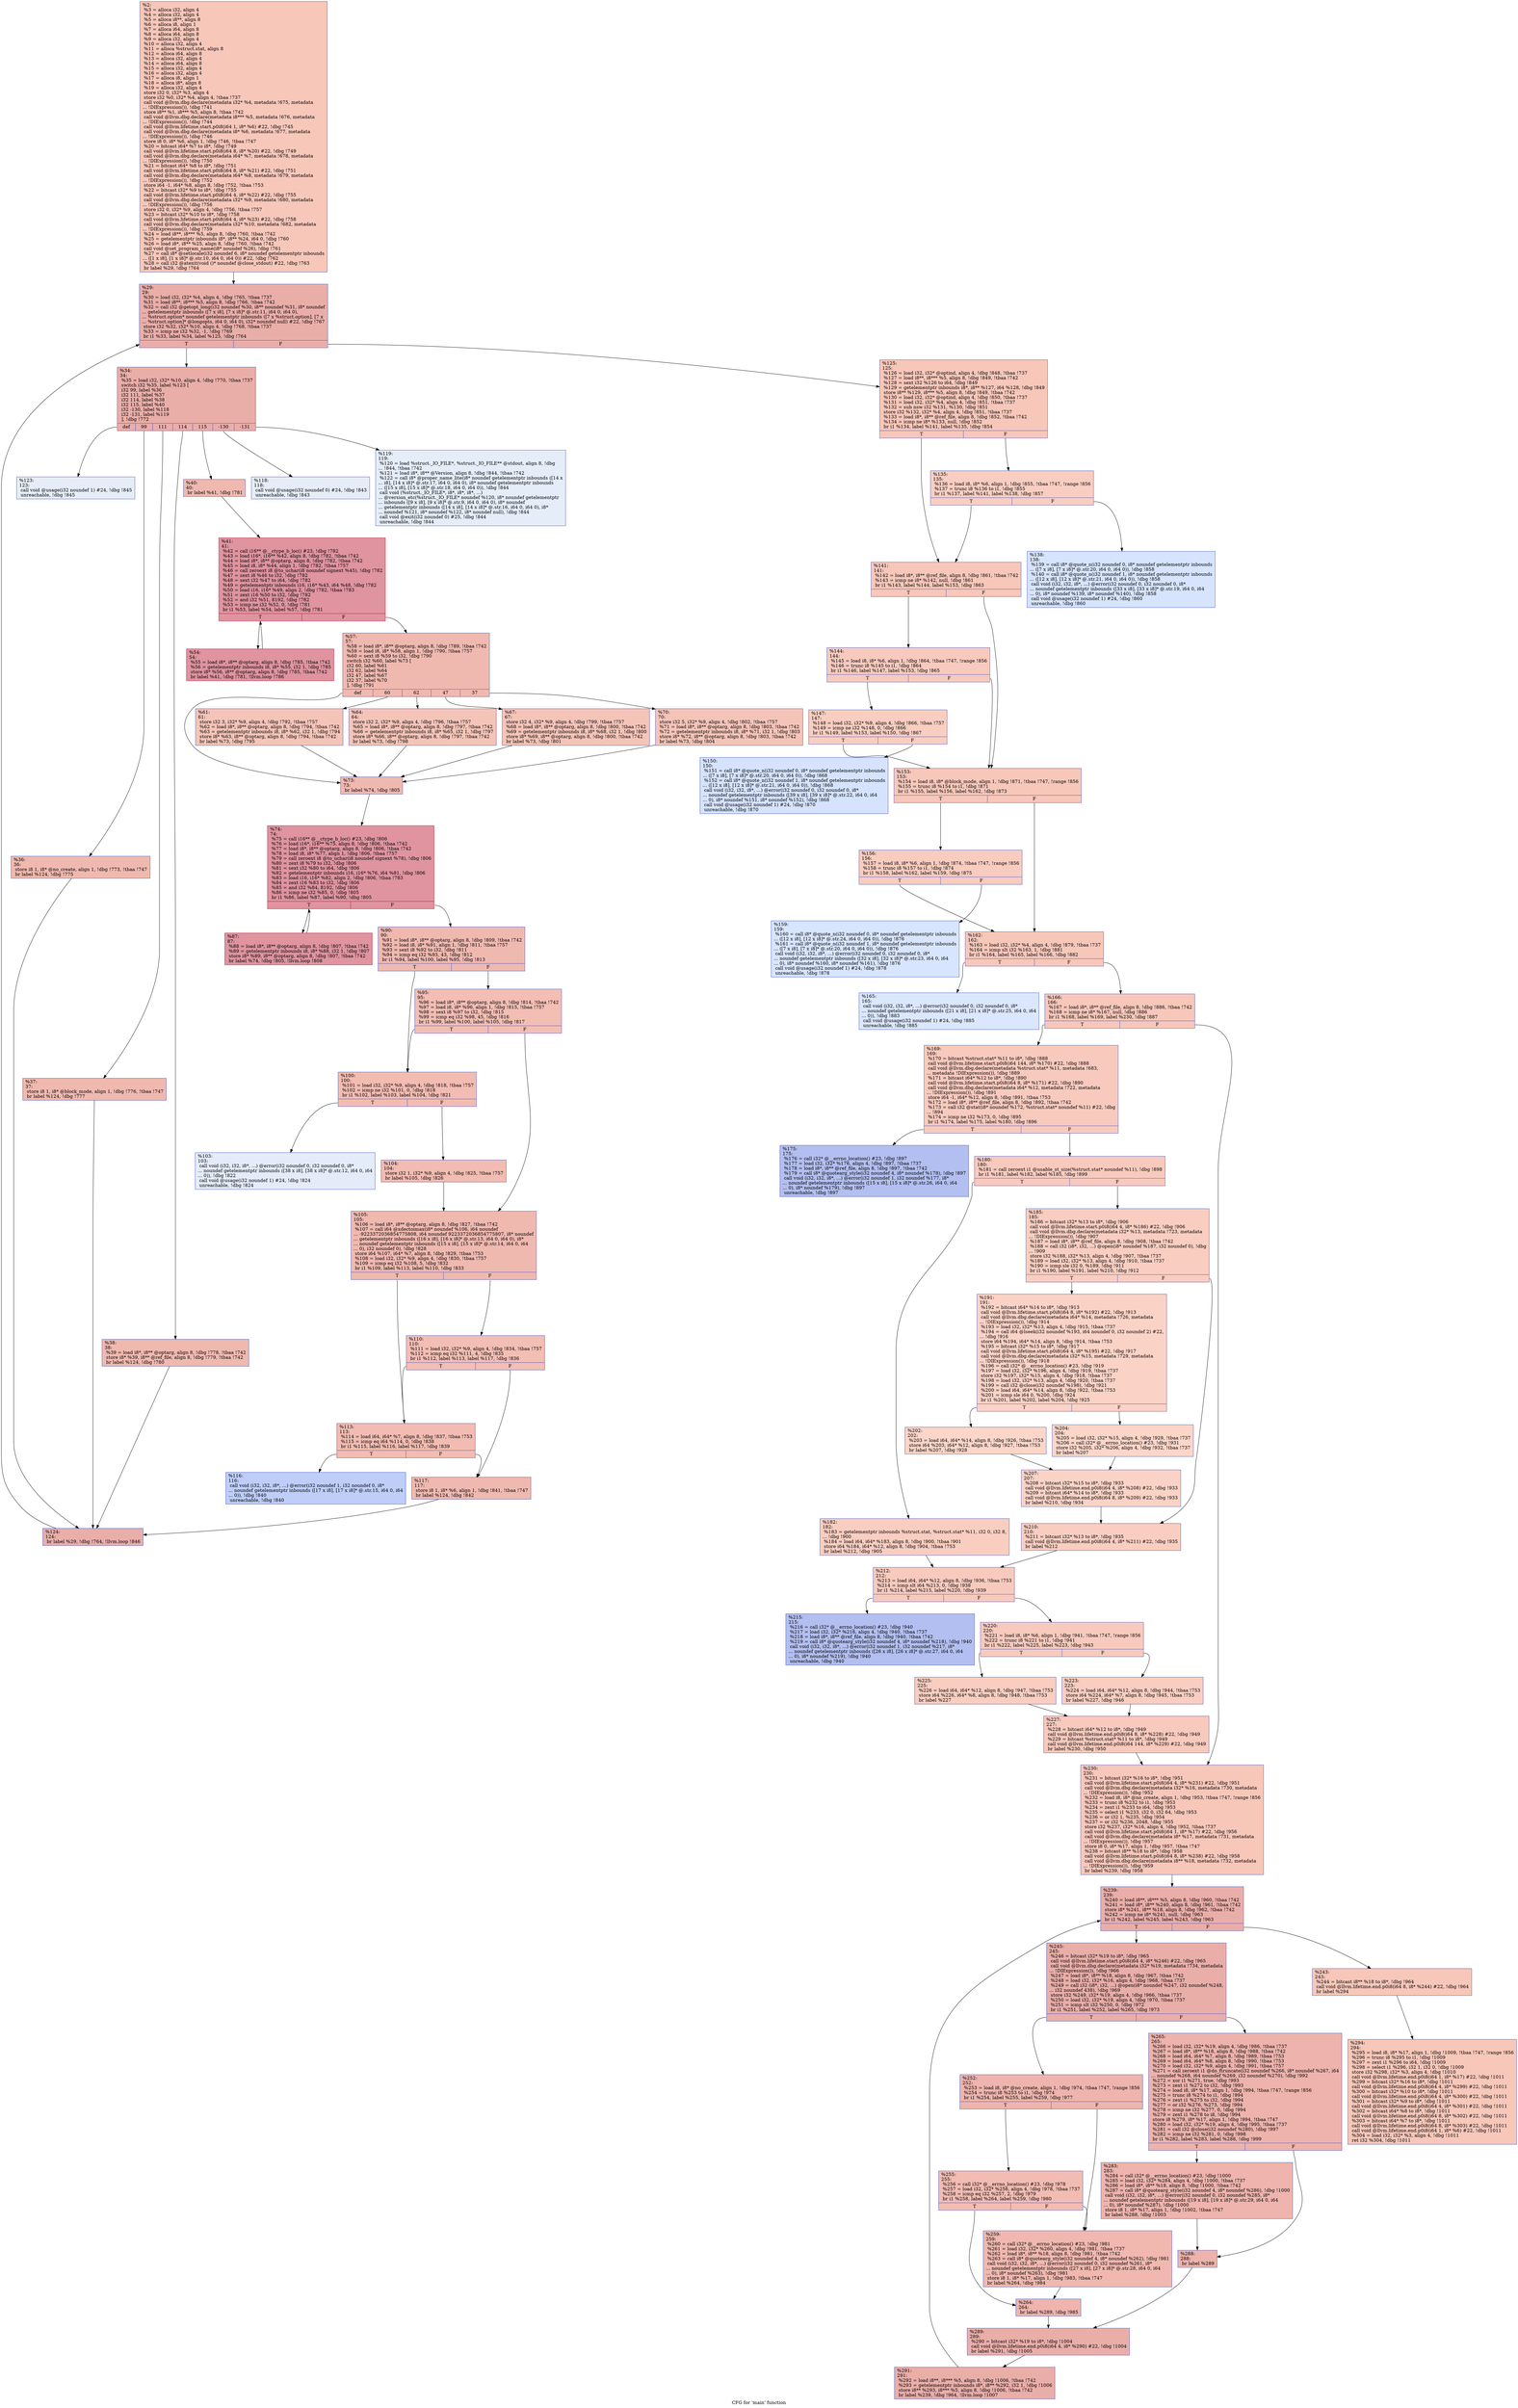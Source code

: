 digraph "CFG for 'main' function" {
	label="CFG for 'main' function";

	Node0xd1e790 [shape=record,color="#3d50c3ff", style=filled, fillcolor="#ec7f6370",label="{%2:\l  %3 = alloca i32, align 4\l  %4 = alloca i32, align 4\l  %5 = alloca i8**, align 8\l  %6 = alloca i8, align 1\l  %7 = alloca i64, align 8\l  %8 = alloca i64, align 8\l  %9 = alloca i32, align 4\l  %10 = alloca i32, align 4\l  %11 = alloca %struct.stat, align 8\l  %12 = alloca i64, align 8\l  %13 = alloca i32, align 4\l  %14 = alloca i64, align 8\l  %15 = alloca i32, align 4\l  %16 = alloca i32, align 4\l  %17 = alloca i8, align 1\l  %18 = alloca i8*, align 8\l  %19 = alloca i32, align 4\l  store i32 0, i32* %3, align 4\l  store i32 %0, i32* %4, align 4, !tbaa !737\l  call void @llvm.dbg.declare(metadata i32* %4, metadata !675, metadata\l... !DIExpression()), !dbg !741\l  store i8** %1, i8*** %5, align 8, !tbaa !742\l  call void @llvm.dbg.declare(metadata i8*** %5, metadata !676, metadata\l... !DIExpression()), !dbg !744\l  call void @llvm.lifetime.start.p0i8(i64 1, i8* %6) #22, !dbg !745\l  call void @llvm.dbg.declare(metadata i8* %6, metadata !677, metadata\l... !DIExpression()), !dbg !746\l  store i8 0, i8* %6, align 1, !dbg !746, !tbaa !747\l  %20 = bitcast i64* %7 to i8*, !dbg !749\l  call void @llvm.lifetime.start.p0i8(i64 8, i8* %20) #22, !dbg !749\l  call void @llvm.dbg.declare(metadata i64* %7, metadata !678, metadata\l... !DIExpression()), !dbg !750\l  %21 = bitcast i64* %8 to i8*, !dbg !751\l  call void @llvm.lifetime.start.p0i8(i64 8, i8* %21) #22, !dbg !751\l  call void @llvm.dbg.declare(metadata i64* %8, metadata !679, metadata\l... !DIExpression()), !dbg !752\l  store i64 -1, i64* %8, align 8, !dbg !752, !tbaa !753\l  %22 = bitcast i32* %9 to i8*, !dbg !755\l  call void @llvm.lifetime.start.p0i8(i64 4, i8* %22) #22, !dbg !755\l  call void @llvm.dbg.declare(metadata i32* %9, metadata !680, metadata\l... !DIExpression()), !dbg !756\l  store i32 0, i32* %9, align 4, !dbg !756, !tbaa !757\l  %23 = bitcast i32* %10 to i8*, !dbg !758\l  call void @llvm.lifetime.start.p0i8(i64 4, i8* %23) #22, !dbg !758\l  call void @llvm.dbg.declare(metadata i32* %10, metadata !682, metadata\l... !DIExpression()), !dbg !759\l  %24 = load i8**, i8*** %5, align 8, !dbg !760, !tbaa !742\l  %25 = getelementptr inbounds i8*, i8** %24, i64 0, !dbg !760\l  %26 = load i8*, i8** %25, align 8, !dbg !760, !tbaa !742\l  call void @set_program_name(i8* noundef %26), !dbg !761\l  %27 = call i8* @setlocale(i32 noundef 6, i8* noundef getelementptr inbounds\l... ([1 x i8], [1 x i8]* @.str.10, i64 0, i64 0)) #22, !dbg !762\l  %28 = call i32 @atexit(void ()* noundef @close_stdout) #22, !dbg !763\l  br label %29, !dbg !764\l}"];
	Node0xd1e790 -> Node0xd1ea40;
	Node0xd1ea40 [shape=record,color="#3d50c3ff", style=filled, fillcolor="#d0473d70",label="{%29:\l29:                                               \l  %30 = load i32, i32* %4, align 4, !dbg !765, !tbaa !737\l  %31 = load i8**, i8*** %5, align 8, !dbg !766, !tbaa !742\l  %32 = call i32 @getopt_long(i32 noundef %30, i8** noundef %31, i8* noundef\l... getelementptr inbounds ([7 x i8], [7 x i8]* @.str.11, i64 0, i64 0),\l... %struct.option* noundef getelementptr inbounds ([7 x %struct.option], [7 x\l... %struct.option]* @longopts, i64 0, i64 0), i32* noundef null) #22, !dbg !767\l  store i32 %32, i32* %10, align 4, !dbg !768, !tbaa !737\l  %33 = icmp ne i32 %32, -1, !dbg !769\l  br i1 %33, label %34, label %125, !dbg !764\l|{<s0>T|<s1>F}}"];
	Node0xd1ea40:s0 -> Node0xd1ea90;
	Node0xd1ea40:s1 -> Node0xd1f3a0;
	Node0xd1ea90 [shape=record,color="#3d50c3ff", style=filled, fillcolor="#d0473d70",label="{%34:\l34:                                               \l  %35 = load i32, i32* %10, align 4, !dbg !770, !tbaa !737\l  switch i32 %35, label %123 [\l    i32 99, label %36\l    i32 111, label %37\l    i32 114, label %38\l    i32 115, label %40\l    i32 -130, label %118\l    i32 -131, label %119\l  ], !dbg !772\l|{<s0>def|<s1>99|<s2>111|<s3>114|<s4>115|<s5>-130|<s6>-131}}"];
	Node0xd1ea90:s0 -> Node0xd1f300;
	Node0xd1ea90:s1 -> Node0xd1eae0;
	Node0xd1ea90:s2 -> Node0xd1eb30;
	Node0xd1ea90:s3 -> Node0xd1eb80;
	Node0xd1ea90:s4 -> Node0xd1ebd0;
	Node0xd1ea90:s5 -> Node0xd1f260;
	Node0xd1ea90:s6 -> Node0xd1f2b0;
	Node0xd1eae0 [shape=record,color="#3d50c3ff", style=filled, fillcolor="#de614d70",label="{%36:\l36:                                               \l  store i8 1, i8* @no_create, align 1, !dbg !773, !tbaa !747\l  br label %124, !dbg !775\l}"];
	Node0xd1eae0 -> Node0xd1f350;
	Node0xd1eb30 [shape=record,color="#3d50c3ff", style=filled, fillcolor="#de614d70",label="{%37:\l37:                                               \l  store i8 1, i8* @block_mode, align 1, !dbg !776, !tbaa !747\l  br label %124, !dbg !777\l}"];
	Node0xd1eb30 -> Node0xd1f350;
	Node0xd1eb80 [shape=record,color="#3d50c3ff", style=filled, fillcolor="#de614d70",label="{%38:\l38:                                               \l  %39 = load i8*, i8** @optarg, align 8, !dbg !778, !tbaa !742\l  store i8* %39, i8** @ref_file, align 8, !dbg !779, !tbaa !742\l  br label %124, !dbg !780\l}"];
	Node0xd1eb80 -> Node0xd1f350;
	Node0xd1ebd0 [shape=record,color="#3d50c3ff", style=filled, fillcolor="#de614d70",label="{%40:\l40:                                               \l  br label %41, !dbg !781\l}"];
	Node0xd1ebd0 -> Node0xd1ec20;
	Node0xd1ec20 [shape=record,color="#b70d28ff", style=filled, fillcolor="#b70d2870",label="{%41:\l41:                                               \l  %42 = call i16** @__ctype_b_loc() #23, !dbg !782\l  %43 = load i16*, i16** %42, align 8, !dbg !782, !tbaa !742\l  %44 = load i8*, i8** @optarg, align 8, !dbg !782, !tbaa !742\l  %45 = load i8, i8* %44, align 1, !dbg !782, !tbaa !757\l  %46 = call zeroext i8 @to_uchar(i8 noundef signext %45), !dbg !782\l  %47 = zext i8 %46 to i32, !dbg !782\l  %48 = sext i32 %47 to i64, !dbg !782\l  %49 = getelementptr inbounds i16, i16* %43, i64 %48, !dbg !782\l  %50 = load i16, i16* %49, align 2, !dbg !782, !tbaa !783\l  %51 = zext i16 %50 to i32, !dbg !782\l  %52 = and i32 %51, 8192, !dbg !782\l  %53 = icmp ne i32 %52, 0, !dbg !781\l  br i1 %53, label %54, label %57, !dbg !781\l|{<s0>T|<s1>F}}"];
	Node0xd1ec20:s0 -> Node0xd1ec70;
	Node0xd1ec20:s1 -> Node0xd1ecc0;
	Node0xd1ec70 [shape=record,color="#b70d28ff", style=filled, fillcolor="#b70d2870",label="{%54:\l54:                                               \l  %55 = load i8*, i8** @optarg, align 8, !dbg !785, !tbaa !742\l  %56 = getelementptr inbounds i8, i8* %55, i32 1, !dbg !785\l  store i8* %56, i8** @optarg, align 8, !dbg !785, !tbaa !742\l  br label %41, !dbg !781, !llvm.loop !786\l}"];
	Node0xd1ec70 -> Node0xd1ec20;
	Node0xd1ecc0 [shape=record,color="#3d50c3ff", style=filled, fillcolor="#de614d70",label="{%57:\l57:                                               \l  %58 = load i8*, i8** @optarg, align 8, !dbg !789, !tbaa !742\l  %59 = load i8, i8* %58, align 1, !dbg !790, !tbaa !757\l  %60 = sext i8 %59 to i32, !dbg !790\l  switch i32 %60, label %73 [\l    i32 60, label %61\l    i32 62, label %64\l    i32 47, label %67\l    i32 37, label %70\l  ], !dbg !791\l|{<s0>def|<s1>60|<s2>62|<s3>47|<s4>37}}"];
	Node0xd1ecc0:s0 -> Node0xd1ee50;
	Node0xd1ecc0:s1 -> Node0xd1ed10;
	Node0xd1ecc0:s2 -> Node0xd1ed60;
	Node0xd1ecc0:s3 -> Node0xd1edb0;
	Node0xd1ecc0:s4 -> Node0xd1ee00;
	Node0xd1ed10 [shape=record,color="#3d50c3ff", style=filled, fillcolor="#e97a5f70",label="{%61:\l61:                                               \l  store i32 3, i32* %9, align 4, !dbg !792, !tbaa !757\l  %62 = load i8*, i8** @optarg, align 8, !dbg !794, !tbaa !742\l  %63 = getelementptr inbounds i8, i8* %62, i32 1, !dbg !794\l  store i8* %63, i8** @optarg, align 8, !dbg !794, !tbaa !742\l  br label %73, !dbg !795\l}"];
	Node0xd1ed10 -> Node0xd1ee50;
	Node0xd1ed60 [shape=record,color="#3d50c3ff", style=filled, fillcolor="#e97a5f70",label="{%64:\l64:                                               \l  store i32 2, i32* %9, align 4, !dbg !796, !tbaa !757\l  %65 = load i8*, i8** @optarg, align 8, !dbg !797, !tbaa !742\l  %66 = getelementptr inbounds i8, i8* %65, i32 1, !dbg !797\l  store i8* %66, i8** @optarg, align 8, !dbg !797, !tbaa !742\l  br label %73, !dbg !798\l}"];
	Node0xd1ed60 -> Node0xd1ee50;
	Node0xd1edb0 [shape=record,color="#3d50c3ff", style=filled, fillcolor="#e97a5f70",label="{%67:\l67:                                               \l  store i32 4, i32* %9, align 4, !dbg !799, !tbaa !757\l  %68 = load i8*, i8** @optarg, align 8, !dbg !800, !tbaa !742\l  %69 = getelementptr inbounds i8, i8* %68, i32 1, !dbg !800\l  store i8* %69, i8** @optarg, align 8, !dbg !800, !tbaa !742\l  br label %73, !dbg !801\l}"];
	Node0xd1edb0 -> Node0xd1ee50;
	Node0xd1ee00 [shape=record,color="#3d50c3ff", style=filled, fillcolor="#e97a5f70",label="{%70:\l70:                                               \l  store i32 5, i32* %9, align 4, !dbg !802, !tbaa !757\l  %71 = load i8*, i8** @optarg, align 8, !dbg !803, !tbaa !742\l  %72 = getelementptr inbounds i8, i8* %71, i32 1, !dbg !803\l  store i8* %72, i8** @optarg, align 8, !dbg !803, !tbaa !742\l  br label %73, !dbg !804\l}"];
	Node0xd1ee00 -> Node0xd1ee50;
	Node0xd1ee50 [shape=record,color="#3d50c3ff", style=filled, fillcolor="#de614d70",label="{%73:\l73:                                               \l  br label %74, !dbg !805\l}"];
	Node0xd1ee50 -> Node0xd1eea0;
	Node0xd1eea0 [shape=record,color="#b70d28ff", style=filled, fillcolor="#b70d2870",label="{%74:\l74:                                               \l  %75 = call i16** @__ctype_b_loc() #23, !dbg !806\l  %76 = load i16*, i16** %75, align 8, !dbg !806, !tbaa !742\l  %77 = load i8*, i8** @optarg, align 8, !dbg !806, !tbaa !742\l  %78 = load i8, i8* %77, align 1, !dbg !806, !tbaa !757\l  %79 = call zeroext i8 @to_uchar(i8 noundef signext %78), !dbg !806\l  %80 = zext i8 %79 to i32, !dbg !806\l  %81 = sext i32 %80 to i64, !dbg !806\l  %82 = getelementptr inbounds i16, i16* %76, i64 %81, !dbg !806\l  %83 = load i16, i16* %82, align 2, !dbg !806, !tbaa !783\l  %84 = zext i16 %83 to i32, !dbg !806\l  %85 = and i32 %84, 8192, !dbg !806\l  %86 = icmp ne i32 %85, 0, !dbg !805\l  br i1 %86, label %87, label %90, !dbg !805\l|{<s0>T|<s1>F}}"];
	Node0xd1eea0:s0 -> Node0xd1eef0;
	Node0xd1eea0:s1 -> Node0xd1ef40;
	Node0xd1eef0 [shape=record,color="#b70d28ff", style=filled, fillcolor="#b70d2870",label="{%87:\l87:                                               \l  %88 = load i8*, i8** @optarg, align 8, !dbg !807, !tbaa !742\l  %89 = getelementptr inbounds i8, i8* %88, i32 1, !dbg !807\l  store i8* %89, i8** @optarg, align 8, !dbg !807, !tbaa !742\l  br label %74, !dbg !805, !llvm.loop !808\l}"];
	Node0xd1eef0 -> Node0xd1eea0;
	Node0xd1ef40 [shape=record,color="#3d50c3ff", style=filled, fillcolor="#de614d70",label="{%90:\l90:                                               \l  %91 = load i8*, i8** @optarg, align 8, !dbg !809, !tbaa !742\l  %92 = load i8, i8* %91, align 1, !dbg !811, !tbaa !757\l  %93 = sext i8 %92 to i32, !dbg !811\l  %94 = icmp eq i32 %93, 43, !dbg !812\l  br i1 %94, label %100, label %95, !dbg !813\l|{<s0>T|<s1>F}}"];
	Node0xd1ef40:s0 -> Node0xd1efe0;
	Node0xd1ef40:s1 -> Node0xd1ef90;
	Node0xd1ef90 [shape=record,color="#3d50c3ff", style=filled, fillcolor="#e36c5570",label="{%95:\l95:                                               \l  %96 = load i8*, i8** @optarg, align 8, !dbg !814, !tbaa !742\l  %97 = load i8, i8* %96, align 1, !dbg !815, !tbaa !757\l  %98 = sext i8 %97 to i32, !dbg !815\l  %99 = icmp eq i32 %98, 45, !dbg !816\l  br i1 %99, label %100, label %105, !dbg !817\l|{<s0>T|<s1>F}}"];
	Node0xd1ef90:s0 -> Node0xd1efe0;
	Node0xd1ef90:s1 -> Node0xd1f0d0;
	Node0xd1efe0 [shape=record,color="#3d50c3ff", style=filled, fillcolor="#e1675170",label="{%100:\l100:                                              \l  %101 = load i32, i32* %9, align 4, !dbg !818, !tbaa !757\l  %102 = icmp ne i32 %101, 0, !dbg !818\l  br i1 %102, label %103, label %104, !dbg !821\l|{<s0>T|<s1>F}}"];
	Node0xd1efe0:s0 -> Node0xd1f030;
	Node0xd1efe0:s1 -> Node0xd1f080;
	Node0xd1f030 [shape=record,color="#3d50c3ff", style=filled, fillcolor="#c1d4f470",label="{%103:\l103:                                              \l  call void (i32, i32, i8*, ...) @error(i32 noundef 0, i32 noundef 0, i8*\l... noundef getelementptr inbounds ([38 x i8], [38 x i8]* @.str.12, i64 0, i64\l... 0)), !dbg !822\l  call void @usage(i32 noundef 1) #24, !dbg !824\l  unreachable, !dbg !824\l}"];
	Node0xd1f080 [shape=record,color="#3d50c3ff", style=filled, fillcolor="#e1675170",label="{%104:\l104:                                              \l  store i32 1, i32* %9, align 4, !dbg !825, !tbaa !757\l  br label %105, !dbg !826\l}"];
	Node0xd1f080 -> Node0xd1f0d0;
	Node0xd1f0d0 [shape=record,color="#3d50c3ff", style=filled, fillcolor="#de614d70",label="{%105:\l105:                                              \l  %106 = load i8*, i8** @optarg, align 8, !dbg !827, !tbaa !742\l  %107 = call i64 @xdectoimax(i8* noundef %106, i64 noundef\l... -9223372036854775808, i64 noundef 9223372036854775807, i8* noundef\l... getelementptr inbounds ([16 x i8], [16 x i8]* @.str.13, i64 0, i64 0), i8*\l... noundef getelementptr inbounds ([15 x i8], [15 x i8]* @.str.14, i64 0, i64\l... 0), i32 noundef 0), !dbg !828\l  store i64 %107, i64* %7, align 8, !dbg !829, !tbaa !753\l  %108 = load i32, i32* %9, align 4, !dbg !830, !tbaa !757\l  %109 = icmp eq i32 %108, 5, !dbg !832\l  br i1 %109, label %113, label %110, !dbg !833\l|{<s0>T|<s1>F}}"];
	Node0xd1f0d0:s0 -> Node0xd1f170;
	Node0xd1f0d0:s1 -> Node0xd1f120;
	Node0xd1f120 [shape=record,color="#3d50c3ff", style=filled, fillcolor="#e36c5570",label="{%110:\l110:                                              \l  %111 = load i32, i32* %9, align 4, !dbg !834, !tbaa !757\l  %112 = icmp eq i32 %111, 4, !dbg !835\l  br i1 %112, label %113, label %117, !dbg !836\l|{<s0>T|<s1>F}}"];
	Node0xd1f120:s0 -> Node0xd1f170;
	Node0xd1f120:s1 -> Node0xd1f210;
	Node0xd1f170 [shape=record,color="#3d50c3ff", style=filled, fillcolor="#e1675170",label="{%113:\l113:                                              \l  %114 = load i64, i64* %7, align 8, !dbg !837, !tbaa !753\l  %115 = icmp eq i64 %114, 0, !dbg !838\l  br i1 %115, label %116, label %117, !dbg !839\l|{<s0>T|<s1>F}}"];
	Node0xd1f170:s0 -> Node0xd1f1c0;
	Node0xd1f170:s1 -> Node0xd1f210;
	Node0xd1f1c0 [shape=record,color="#3d50c3ff", style=filled, fillcolor="#6c8ff170",label="{%116:\l116:                                              \l  call void (i32, i32, i8*, ...) @error(i32 noundef 1, i32 noundef 0, i8*\l... noundef getelementptr inbounds ([17 x i8], [17 x i8]* @.str.15, i64 0, i64\l... 0)), !dbg !840\l  unreachable, !dbg !840\l}"];
	Node0xd1f210 [shape=record,color="#3d50c3ff", style=filled, fillcolor="#de614d70",label="{%117:\l117:                                              \l  store i8 1, i8* %6, align 1, !dbg !841, !tbaa !747\l  br label %124, !dbg !842\l}"];
	Node0xd1f210 -> Node0xd1f350;
	Node0xd1f260 [shape=record,color="#3d50c3ff", style=filled, fillcolor="#c5d6f270",label="{%118:\l118:                                              \l  call void @usage(i32 noundef 0) #24, !dbg !843\l  unreachable, !dbg !843\l}"];
	Node0xd1f2b0 [shape=record,color="#3d50c3ff", style=filled, fillcolor="#c5d6f270",label="{%119:\l119:                                              \l  %120 = load %struct._IO_FILE*, %struct._IO_FILE** @stdout, align 8, !dbg\l... !844, !tbaa !742\l  %121 = load i8*, i8** @Version, align 8, !dbg !844, !tbaa !742\l  %122 = call i8* @proper_name_lite(i8* noundef getelementptr inbounds ([14 x\l... i8], [14 x i8]* @.str.17, i64 0, i64 0), i8* noundef getelementptr inbounds\l... ([15 x i8], [15 x i8]* @.str.18, i64 0, i64 0)), !dbg !844\l  call void (%struct._IO_FILE*, i8*, i8*, i8*, ...)\l... @version_etc(%struct._IO_FILE* noundef %120, i8* noundef getelementptr\l... inbounds ([9 x i8], [9 x i8]* @.str.9, i64 0, i64 0), i8* noundef\l... getelementptr inbounds ([14 x i8], [14 x i8]* @.str.16, i64 0, i64 0), i8*\l... noundef %121, i8* noundef %122, i8* noundef null), !dbg !844\l  call void @exit(i32 noundef 0) #25, !dbg !844\l  unreachable, !dbg !844\l}"];
	Node0xd1f300 [shape=record,color="#3d50c3ff", style=filled, fillcolor="#c5d6f270",label="{%123:\l123:                                              \l  call void @usage(i32 noundef 1) #24, !dbg !845\l  unreachable, !dbg !845\l}"];
	Node0xd1f350 [shape=record,color="#3d50c3ff", style=filled, fillcolor="#d0473d70",label="{%124:\l124:                                              \l  br label %29, !dbg !764, !llvm.loop !846\l}"];
	Node0xd1f350 -> Node0xd1ea40;
	Node0xd1f3a0 [shape=record,color="#3d50c3ff", style=filled, fillcolor="#ec7f6370",label="{%125:\l125:                                              \l  %126 = load i32, i32* @optind, align 4, !dbg !848, !tbaa !737\l  %127 = load i8**, i8*** %5, align 8, !dbg !849, !tbaa !742\l  %128 = sext i32 %126 to i64, !dbg !849\l  %129 = getelementptr inbounds i8*, i8** %127, i64 %128, !dbg !849\l  store i8** %129, i8*** %5, align 8, !dbg !849, !tbaa !742\l  %130 = load i32, i32* @optind, align 4, !dbg !850, !tbaa !737\l  %131 = load i32, i32* %4, align 4, !dbg !851, !tbaa !737\l  %132 = sub nsw i32 %131, %130, !dbg !851\l  store i32 %132, i32* %4, align 4, !dbg !851, !tbaa !737\l  %133 = load i8*, i8** @ref_file, align 8, !dbg !852, !tbaa !742\l  %134 = icmp ne i8* %133, null, !dbg !852\l  br i1 %134, label %141, label %135, !dbg !854\l|{<s0>T|<s1>F}}"];
	Node0xd1f3a0:s0 -> Node0xd1f490;
	Node0xd1f3a0:s1 -> Node0xd1f3f0;
	Node0xd1f3f0 [shape=record,color="#3d50c3ff", style=filled, fillcolor="#f2907270",label="{%135:\l135:                                              \l  %136 = load i8, i8* %6, align 1, !dbg !855, !tbaa !747, !range !856\l  %137 = trunc i8 %136 to i1, !dbg !855\l  br i1 %137, label %141, label %138, !dbg !857\l|{<s0>T|<s1>F}}"];
	Node0xd1f3f0:s0 -> Node0xd1f490;
	Node0xd1f3f0:s1 -> Node0xd1f440;
	Node0xd1f440 [shape=record,color="#3d50c3ff", style=filled, fillcolor="#a5c3fe70",label="{%138:\l138:                                              \l  %139 = call i8* @quote_n(i32 noundef 0, i8* noundef getelementptr inbounds\l... ([7 x i8], [7 x i8]* @.str.20, i64 0, i64 0)), !dbg !858\l  %140 = call i8* @quote_n(i32 noundef 1, i8* noundef getelementptr inbounds\l... ([12 x i8], [12 x i8]* @.str.21, i64 0, i64 0)), !dbg !858\l  call void (i32, i32, i8*, ...) @error(i32 noundef 0, i32 noundef 0, i8*\l... noundef getelementptr inbounds ([33 x i8], [33 x i8]* @.str.19, i64 0, i64\l... 0), i8* noundef %139, i8* noundef %140), !dbg !858\l  call void @usage(i32 noundef 1) #24, !dbg !860\l  unreachable, !dbg !860\l}"];
	Node0xd1f490 [shape=record,color="#3d50c3ff", style=filled, fillcolor="#ec7f6370",label="{%141:\l141:                                              \l  %142 = load i8*, i8** @ref_file, align 8, !dbg !861, !tbaa !742\l  %143 = icmp ne i8* %142, null, !dbg !861\l  br i1 %143, label %144, label %153, !dbg !863\l|{<s0>T|<s1>F}}"];
	Node0xd1f490:s0 -> Node0xd1f4e0;
	Node0xd1f490:s1 -> Node0xd1f5d0;
	Node0xd1f4e0 [shape=record,color="#3d50c3ff", style=filled, fillcolor="#ef886b70",label="{%144:\l144:                                              \l  %145 = load i8, i8* %6, align 1, !dbg !864, !tbaa !747, !range !856\l  %146 = trunc i8 %145 to i1, !dbg !864\l  br i1 %146, label %147, label %153, !dbg !865\l|{<s0>T|<s1>F}}"];
	Node0xd1f4e0:s0 -> Node0xd1f530;
	Node0xd1f4e0:s1 -> Node0xd1f5d0;
	Node0xd1f530 [shape=record,color="#3d50c3ff", style=filled, fillcolor="#f2907270",label="{%147:\l147:                                              \l  %148 = load i32, i32* %9, align 4, !dbg !866, !tbaa !757\l  %149 = icmp ne i32 %148, 0, !dbg !866\l  br i1 %149, label %153, label %150, !dbg !867\l|{<s0>T|<s1>F}}"];
	Node0xd1f530:s0 -> Node0xd1f5d0;
	Node0xd1f530:s1 -> Node0xd1f580;
	Node0xd1f580 [shape=record,color="#3d50c3ff", style=filled, fillcolor="#a1c0ff70",label="{%150:\l150:                                              \l  %151 = call i8* @quote_n(i32 noundef 0, i8* noundef getelementptr inbounds\l... ([7 x i8], [7 x i8]* @.str.20, i64 0, i64 0)), !dbg !868\l  %152 = call i8* @quote_n(i32 noundef 1, i8* noundef getelementptr inbounds\l... ([12 x i8], [12 x i8]* @.str.21, i64 0, i64 0)), !dbg !868\l  call void (i32, i32, i8*, ...) @error(i32 noundef 0, i32 noundef 0, i8*\l... noundef getelementptr inbounds ([39 x i8], [39 x i8]* @.str.22, i64 0, i64\l... 0), i8* noundef %151, i8* noundef %152), !dbg !868\l  call void @usage(i32 noundef 1) #24, !dbg !870\l  unreachable, !dbg !870\l}"];
	Node0xd1f5d0 [shape=record,color="#3d50c3ff", style=filled, fillcolor="#ec7f6370",label="{%153:\l153:                                              \l  %154 = load i8, i8* @block_mode, align 1, !dbg !871, !tbaa !747, !range !856\l  %155 = trunc i8 %154 to i1, !dbg !871\l  br i1 %155, label %156, label %162, !dbg !873\l|{<s0>T|<s1>F}}"];
	Node0xd1f5d0:s0 -> Node0xd1f620;
	Node0xd1f5d0:s1 -> Node0xd1f6c0;
	Node0xd1f620 [shape=record,color="#3d50c3ff", style=filled, fillcolor="#f08b6e70",label="{%156:\l156:                                              \l  %157 = load i8, i8* %6, align 1, !dbg !874, !tbaa !747, !range !856\l  %158 = trunc i8 %157 to i1, !dbg !874\l  br i1 %158, label %162, label %159, !dbg !875\l|{<s0>T|<s1>F}}"];
	Node0xd1f620:s0 -> Node0xd1f6c0;
	Node0xd1f620:s1 -> Node0xd1f670;
	Node0xd1f670 [shape=record,color="#3d50c3ff", style=filled, fillcolor="#a7c5fe70",label="{%159:\l159:                                              \l  %160 = call i8* @quote_n(i32 noundef 0, i8* noundef getelementptr inbounds\l... ([12 x i8], [12 x i8]* @.str.24, i64 0, i64 0)), !dbg !876\l  %161 = call i8* @quote_n(i32 noundef 1, i8* noundef getelementptr inbounds\l... ([7 x i8], [7 x i8]* @.str.20, i64 0, i64 0)), !dbg !876\l  call void (i32, i32, i8*, ...) @error(i32 noundef 0, i32 noundef 0, i8*\l... noundef getelementptr inbounds ([32 x i8], [32 x i8]* @.str.23, i64 0, i64\l... 0), i8* noundef %160, i8* noundef %161), !dbg !876\l  call void @usage(i32 noundef 1) #24, !dbg !878\l  unreachable, !dbg !878\l}"];
	Node0xd1f6c0 [shape=record,color="#3d50c3ff", style=filled, fillcolor="#ec7f6370",label="{%162:\l162:                                              \l  %163 = load i32, i32* %4, align 4, !dbg !879, !tbaa !737\l  %164 = icmp slt i32 %163, 1, !dbg !881\l  br i1 %164, label %165, label %166, !dbg !882\l|{<s0>T|<s1>F}}"];
	Node0xd1f6c0:s0 -> Node0xd1f710;
	Node0xd1f6c0:s1 -> Node0xd1f760;
	Node0xd1f710 [shape=record,color="#3d50c3ff", style=filled, fillcolor="#aec9fc70",label="{%165:\l165:                                              \l  call void (i32, i32, i8*, ...) @error(i32 noundef 0, i32 noundef 0, i8*\l... noundef getelementptr inbounds ([21 x i8], [21 x i8]* @.str.25, i64 0, i64\l... 0)), !dbg !883\l  call void @usage(i32 noundef 1) #24, !dbg !885\l  unreachable, !dbg !885\l}"];
	Node0xd1f760 [shape=record,color="#3d50c3ff", style=filled, fillcolor="#ec7f6370",label="{%166:\l166:                                              \l  %167 = load i8*, i8** @ref_file, align 8, !dbg !886, !tbaa !742\l  %168 = icmp ne i8* %167, null, !dbg !886\l  br i1 %168, label %169, label %230, !dbg !887\l|{<s0>T|<s1>F}}"];
	Node0xd1f760:s0 -> Node0xd1f7b0;
	Node0xd1f760:s1 -> Node0xd1fcb0;
	Node0xd1f7b0 [shape=record,color="#3d50c3ff", style=filled, fillcolor="#ef886b70",label="{%169:\l169:                                              \l  %170 = bitcast %struct.stat* %11 to i8*, !dbg !888\l  call void @llvm.lifetime.start.p0i8(i64 144, i8* %170) #22, !dbg !888\l  call void @llvm.dbg.declare(metadata %struct.stat* %11, metadata !683,\l... metadata !DIExpression()), !dbg !889\l  %171 = bitcast i64* %12 to i8*, !dbg !890\l  call void @llvm.lifetime.start.p0i8(i64 8, i8* %171) #22, !dbg !890\l  call void @llvm.dbg.declare(metadata i64* %12, metadata !722, metadata\l... !DIExpression()), !dbg !891\l  store i64 -1, i64* %12, align 8, !dbg !891, !tbaa !753\l  %172 = load i8*, i8** @ref_file, align 8, !dbg !892, !tbaa !742\l  %173 = call i32 @stat(i8* noundef %172, %struct.stat* noundef %11) #22, !dbg\l... !894\l  %174 = icmp ne i32 %173, 0, !dbg !895\l  br i1 %174, label %175, label %180, !dbg !896\l|{<s0>T|<s1>F}}"];
	Node0xd1f7b0:s0 -> Node0xd1f800;
	Node0xd1f7b0:s1 -> Node0xd1f850;
	Node0xd1f800 [shape=record,color="#3d50c3ff", style=filled, fillcolor="#536edd70",label="{%175:\l175:                                              \l  %176 = call i32* @__errno_location() #23, !dbg !897\l  %177 = load i32, i32* %176, align 4, !dbg !897, !tbaa !737\l  %178 = load i8*, i8** @ref_file, align 8, !dbg !897, !tbaa !742\l  %179 = call i8* @quotearg_style(i32 noundef 4, i8* noundef %178), !dbg !897\l  call void (i32, i32, i8*, ...) @error(i32 noundef 1, i32 noundef %177, i8*\l... noundef getelementptr inbounds ([15 x i8], [15 x i8]* @.str.26, i64 0, i64\l... 0), i8* noundef %179), !dbg !897\l  unreachable, !dbg !897\l}"];
	Node0xd1f850 [shape=record,color="#3d50c3ff", style=filled, fillcolor="#ef886b70",label="{%180:\l180:                                              \l  %181 = call zeroext i1 @usable_st_size(%struct.stat* noundef %11), !dbg !898\l  br i1 %181, label %182, label %185, !dbg !899\l|{<s0>T|<s1>F}}"];
	Node0xd1f850:s0 -> Node0xd1f8a0;
	Node0xd1f850:s1 -> Node0xd1f8f0;
	Node0xd1f8a0 [shape=record,color="#3d50c3ff", style=filled, fillcolor="#f2907270",label="{%182:\l182:                                              \l  %183 = getelementptr inbounds %struct.stat, %struct.stat* %11, i32 0, i32 8,\l... !dbg !900\l  %184 = load i64, i64* %183, align 8, !dbg !900, !tbaa !901\l  store i64 %184, i64* %12, align 8, !dbg !904, !tbaa !753\l  br label %212, !dbg !905\l}"];
	Node0xd1f8a0 -> Node0xd1fad0;
	Node0xd1f8f0 [shape=record,color="#3d50c3ff", style=filled, fillcolor="#f2907270",label="{%185:\l185:                                              \l  %186 = bitcast i32* %13 to i8*, !dbg !906\l  call void @llvm.lifetime.start.p0i8(i64 4, i8* %186) #22, !dbg !906\l  call void @llvm.dbg.declare(metadata i32* %13, metadata !723, metadata\l... !DIExpression()), !dbg !907\l  %187 = load i8*, i8** @ref_file, align 8, !dbg !908, !tbaa !742\l  %188 = call i32 (i8*, i32, ...) @open(i8* noundef %187, i32 noundef 0), !dbg\l... !909\l  store i32 %188, i32* %13, align 4, !dbg !907, !tbaa !737\l  %189 = load i32, i32* %13, align 4, !dbg !910, !tbaa !737\l  %190 = icmp sle i32 0, %189, !dbg !911\l  br i1 %190, label %191, label %210, !dbg !912\l|{<s0>T|<s1>F}}"];
	Node0xd1f8f0:s0 -> Node0xd1f940;
	Node0xd1f8f0:s1 -> Node0xd1fa80;
	Node0xd1f940 [shape=record,color="#3d50c3ff", style=filled, fillcolor="#f59c7d70",label="{%191:\l191:                                              \l  %192 = bitcast i64* %14 to i8*, !dbg !913\l  call void @llvm.lifetime.start.p0i8(i64 8, i8* %192) #22, !dbg !913\l  call void @llvm.dbg.declare(metadata i64* %14, metadata !726, metadata\l... !DIExpression()), !dbg !914\l  %193 = load i32, i32* %13, align 4, !dbg !915, !tbaa !737\l  %194 = call i64 @lseek(i32 noundef %193, i64 noundef 0, i32 noundef 2) #22,\l... !dbg !916\l  store i64 %194, i64* %14, align 8, !dbg !914, !tbaa !753\l  %195 = bitcast i32* %15 to i8*, !dbg !917\l  call void @llvm.lifetime.start.p0i8(i64 4, i8* %195) #22, !dbg !917\l  call void @llvm.dbg.declare(metadata i32* %15, metadata !729, metadata\l... !DIExpression()), !dbg !918\l  %196 = call i32* @__errno_location() #23, !dbg !919\l  %197 = load i32, i32* %196, align 4, !dbg !919, !tbaa !737\l  store i32 %197, i32* %15, align 4, !dbg !918, !tbaa !737\l  %198 = load i32, i32* %13, align 4, !dbg !920, !tbaa !737\l  %199 = call i32 @close(i32 noundef %198), !dbg !921\l  %200 = load i64, i64* %14, align 8, !dbg !922, !tbaa !753\l  %201 = icmp sle i64 0, %200, !dbg !924\l  br i1 %201, label %202, label %204, !dbg !925\l|{<s0>T|<s1>F}}"];
	Node0xd1f940:s0 -> Node0xd1f990;
	Node0xd1f940:s1 -> Node0xd1f9e0;
	Node0xd1f990 [shape=record,color="#3d50c3ff", style=filled, fillcolor="#f6a38570",label="{%202:\l202:                                              \l  %203 = load i64, i64* %14, align 8, !dbg !926, !tbaa !753\l  store i64 %203, i64* %12, align 8, !dbg !927, !tbaa !753\l  br label %207, !dbg !928\l}"];
	Node0xd1f990 -> Node0xd1fa30;
	Node0xd1f9e0 [shape=record,color="#3d50c3ff", style=filled, fillcolor="#f6a38570",label="{%204:\l204:                                              \l  %205 = load i32, i32* %15, align 4, !dbg !929, !tbaa !737\l  %206 = call i32* @__errno_location() #23, !dbg !931\l  store i32 %205, i32* %206, align 4, !dbg !932, !tbaa !737\l  br label %207\l}"];
	Node0xd1f9e0 -> Node0xd1fa30;
	Node0xd1fa30 [shape=record,color="#3d50c3ff", style=filled, fillcolor="#f59c7d70",label="{%207:\l207:                                              \l  %208 = bitcast i32* %15 to i8*, !dbg !933\l  call void @llvm.lifetime.end.p0i8(i64 4, i8* %208) #22, !dbg !933\l  %209 = bitcast i64* %14 to i8*, !dbg !933\l  call void @llvm.lifetime.end.p0i8(i64 8, i8* %209) #22, !dbg !933\l  br label %210, !dbg !934\l}"];
	Node0xd1fa30 -> Node0xd1fa80;
	Node0xd1fa80 [shape=record,color="#3d50c3ff", style=filled, fillcolor="#f2907270",label="{%210:\l210:                                              \l  %211 = bitcast i32* %13 to i8*, !dbg !935\l  call void @llvm.lifetime.end.p0i8(i64 4, i8* %211) #22, !dbg !935\l  br label %212\l}"];
	Node0xd1fa80 -> Node0xd1fad0;
	Node0xd1fad0 [shape=record,color="#3d50c3ff", style=filled, fillcolor="#ef886b70",label="{%212:\l212:                                              \l  %213 = load i64, i64* %12, align 8, !dbg !936, !tbaa !753\l  %214 = icmp slt i64 %213, 0, !dbg !938\l  br i1 %214, label %215, label %220, !dbg !939\l|{<s0>T|<s1>F}}"];
	Node0xd1fad0:s0 -> Node0xd1fb20;
	Node0xd1fad0:s1 -> Node0xd1fb70;
	Node0xd1fb20 [shape=record,color="#3d50c3ff", style=filled, fillcolor="#536edd70",label="{%215:\l215:                                              \l  %216 = call i32* @__errno_location() #23, !dbg !940\l  %217 = load i32, i32* %216, align 4, !dbg !940, !tbaa !737\l  %218 = load i8*, i8** @ref_file, align 8, !dbg !940, !tbaa !742\l  %219 = call i8* @quotearg_style(i32 noundef 4, i8* noundef %218), !dbg !940\l  call void (i32, i32, i8*, ...) @error(i32 noundef 1, i32 noundef %217, i8*\l... noundef getelementptr inbounds ([26 x i8], [26 x i8]* @.str.27, i64 0, i64\l... 0), i8* noundef %219), !dbg !940\l  unreachable, !dbg !940\l}"];
	Node0xd1fb70 [shape=record,color="#3d50c3ff", style=filled, fillcolor="#ef886b70",label="{%220:\l220:                                              \l  %221 = load i8, i8* %6, align 1, !dbg !941, !tbaa !747, !range !856\l  %222 = trunc i8 %221 to i1, !dbg !941\l  br i1 %222, label %225, label %223, !dbg !943\l|{<s0>T|<s1>F}}"];
	Node0xd1fb70:s0 -> Node0xd1fc10;
	Node0xd1fb70:s1 -> Node0xd1fbc0;
	Node0xd1fbc0 [shape=record,color="#3d50c3ff", style=filled, fillcolor="#f2907270",label="{%223:\l223:                                              \l  %224 = load i64, i64* %12, align 8, !dbg !944, !tbaa !753\l  store i64 %224, i64* %7, align 8, !dbg !945, !tbaa !753\l  br label %227, !dbg !946\l}"];
	Node0xd1fbc0 -> Node0xd1fc60;
	Node0xd1fc10 [shape=record,color="#3d50c3ff", style=filled, fillcolor="#f2907270",label="{%225:\l225:                                              \l  %226 = load i64, i64* %12, align 8, !dbg !947, !tbaa !753\l  store i64 %226, i64* %8, align 8, !dbg !948, !tbaa !753\l  br label %227\l}"];
	Node0xd1fc10 -> Node0xd1fc60;
	Node0xd1fc60 [shape=record,color="#3d50c3ff", style=filled, fillcolor="#ef886b70",label="{%227:\l227:                                              \l  %228 = bitcast i64* %12 to i8*, !dbg !949\l  call void @llvm.lifetime.end.p0i8(i64 8, i8* %228) #22, !dbg !949\l  %229 = bitcast %struct.stat* %11 to i8*, !dbg !949\l  call void @llvm.lifetime.end.p0i8(i64 144, i8* %229) #22, !dbg !949\l  br label %230, !dbg !950\l}"];
	Node0xd1fc60 -> Node0xd1fcb0;
	Node0xd1fcb0 [shape=record,color="#3d50c3ff", style=filled, fillcolor="#ec7f6370",label="{%230:\l230:                                              \l  %231 = bitcast i32* %16 to i8*, !dbg !951\l  call void @llvm.lifetime.start.p0i8(i64 4, i8* %231) #22, !dbg !951\l  call void @llvm.dbg.declare(metadata i32* %16, metadata !730, metadata\l... !DIExpression()), !dbg !952\l  %232 = load i8, i8* @no_create, align 1, !dbg !953, !tbaa !747, !range !856\l  %233 = trunc i8 %232 to i1, !dbg !953\l  %234 = zext i1 %233 to i64, !dbg !953\l  %235 = select i1 %233, i32 0, i32 64, !dbg !953\l  %236 = or i32 1, %235, !dbg !954\l  %237 = or i32 %236, 2048, !dbg !955\l  store i32 %237, i32* %16, align 4, !dbg !952, !tbaa !737\l  call void @llvm.lifetime.start.p0i8(i64 1, i8* %17) #22, !dbg !956\l  call void @llvm.dbg.declare(metadata i8* %17, metadata !731, metadata\l... !DIExpression()), !dbg !957\l  store i8 0, i8* %17, align 1, !dbg !957, !tbaa !747\l  %238 = bitcast i8** %18 to i8*, !dbg !958\l  call void @llvm.lifetime.start.p0i8(i64 8, i8* %238) #22, !dbg !958\l  call void @llvm.dbg.declare(metadata i8** %18, metadata !732, metadata\l... !DIExpression()), !dbg !959\l  br label %239, !dbg !958\l}"];
	Node0xd1fcb0 -> Node0xd1fd00;
	Node0xd1fd00 [shape=record,color="#3d50c3ff", style=filled, fillcolor="#d0473d70",label="{%239:\l239:                                              \l  %240 = load i8**, i8*** %5, align 8, !dbg !960, !tbaa !742\l  %241 = load i8*, i8** %240, align 8, !dbg !961, !tbaa !742\l  store i8* %241, i8** %18, align 8, !dbg !962, !tbaa !742\l  %242 = icmp ne i8* %241, null, !dbg !963\l  br i1 %242, label %245, label %243, !dbg !963\l|{<s0>T|<s1>F}}"];
	Node0xd1fd00:s0 -> Node0xd1fda0;
	Node0xd1fd00:s1 -> Node0xd1fd50;
	Node0xd1fd50 [shape=record,color="#3d50c3ff", style=filled, fillcolor="#ec7f6370",label="{%243:\l243:                                              \l  %244 = bitcast i8** %18 to i8*, !dbg !964\l  call void @llvm.lifetime.end.p0i8(i64 8, i8* %244) #22, !dbg !964\l  br label %294\l}"];
	Node0xd1fd50 -> Node0xd200c0;
	Node0xd1fda0 [shape=record,color="#3d50c3ff", style=filled, fillcolor="#d0473d70",label="{%245:\l245:                                              \l  %246 = bitcast i32* %19 to i8*, !dbg !965\l  call void @llvm.lifetime.start.p0i8(i64 4, i8* %246) #22, !dbg !965\l  call void @llvm.dbg.declare(metadata i32* %19, metadata !734, metadata\l... !DIExpression()), !dbg !966\l  %247 = load i8*, i8** %18, align 8, !dbg !967, !tbaa !742\l  %248 = load i32, i32* %16, align 4, !dbg !968, !tbaa !737\l  %249 = call i32 (i8*, i32, ...) @open(i8* noundef %247, i32 noundef %248,\l... i32 noundef 438), !dbg !969\l  store i32 %249, i32* %19, align 4, !dbg !966, !tbaa !737\l  %250 = load i32, i32* %19, align 4, !dbg !970, !tbaa !737\l  %251 = icmp slt i32 %250, 0, !dbg !972\l  br i1 %251, label %252, label %265, !dbg !973\l|{<s0>T|<s1>F}}"];
	Node0xd1fda0:s0 -> Node0xd1fdf0;
	Node0xd1fda0:s1 -> Node0xd1ff30;
	Node0xd1fdf0 [shape=record,color="#3d50c3ff", style=filled, fillcolor="#d8564670",label="{%252:\l252:                                              \l  %253 = load i8, i8* @no_create, align 1, !dbg !974, !tbaa !747, !range !856\l  %254 = trunc i8 %253 to i1, !dbg !974\l  br i1 %254, label %255, label %259, !dbg !977\l|{<s0>T|<s1>F}}"];
	Node0xd1fdf0:s0 -> Node0xd1fe40;
	Node0xd1fdf0:s1 -> Node0xd1fe90;
	Node0xd1fe40 [shape=record,color="#3d50c3ff", style=filled, fillcolor="#e1675170",label="{%255:\l255:                                              \l  %256 = call i32* @__errno_location() #23, !dbg !978\l  %257 = load i32, i32* %256, align 4, !dbg !978, !tbaa !737\l  %258 = icmp eq i32 %257, 2, !dbg !979\l  br i1 %258, label %264, label %259, !dbg !980\l|{<s0>T|<s1>F}}"];
	Node0xd1fe40:s0 -> Node0xd1fee0;
	Node0xd1fe40:s1 -> Node0xd1fe90;
	Node0xd1fe90 [shape=record,color="#3d50c3ff", style=filled, fillcolor="#dc5d4a70",label="{%259:\l259:                                              \l  %260 = call i32* @__errno_location() #23, !dbg !981\l  %261 = load i32, i32* %260, align 4, !dbg !981, !tbaa !737\l  %262 = load i8*, i8** %18, align 8, !dbg !981, !tbaa !742\l  %263 = call i8* @quotearg_style(i32 noundef 4, i8* noundef %262), !dbg !981\l  call void (i32, i32, i8*, ...) @error(i32 noundef 0, i32 noundef %261, i8*\l... noundef getelementptr inbounds ([27 x i8], [27 x i8]* @.str.28, i64 0, i64\l... 0), i8* noundef %263), !dbg !981\l  store i8 1, i8* %17, align 1, !dbg !983, !tbaa !747\l  br label %264, !dbg !984\l}"];
	Node0xd1fe90 -> Node0xd1fee0;
	Node0xd1fee0 [shape=record,color="#3d50c3ff", style=filled, fillcolor="#d8564670",label="{%264:\l264:                                              \l  br label %289, !dbg !985\l}"];
	Node0xd1fee0 -> Node0xd20020;
	Node0xd1ff30 [shape=record,color="#3d50c3ff", style=filled, fillcolor="#d6524470",label="{%265:\l265:                                              \l  %266 = load i32, i32* %19, align 4, !dbg !986, !tbaa !737\l  %267 = load i8*, i8** %18, align 8, !dbg !988, !tbaa !742\l  %268 = load i64, i64* %7, align 8, !dbg !989, !tbaa !753\l  %269 = load i64, i64* %8, align 8, !dbg !990, !tbaa !753\l  %270 = load i32, i32* %9, align 4, !dbg !991, !tbaa !757\l  %271 = call zeroext i1 @do_ftruncate(i32 noundef %266, i8* noundef %267, i64\l... noundef %268, i64 noundef %269, i32 noundef %270), !dbg !992\l  %272 = xor i1 %271, true, !dbg !993\l  %273 = zext i1 %272 to i32, !dbg !993\l  %274 = load i8, i8* %17, align 1, !dbg !994, !tbaa !747, !range !856\l  %275 = trunc i8 %274 to i1, !dbg !994\l  %276 = zext i1 %275 to i32, !dbg !994\l  %277 = or i32 %276, %273, !dbg !994\l  %278 = icmp ne i32 %277, 0, !dbg !994\l  %279 = zext i1 %278 to i8, !dbg !994\l  store i8 %279, i8* %17, align 1, !dbg !994, !tbaa !747\l  %280 = load i32, i32* %19, align 4, !dbg !995, !tbaa !737\l  %281 = call i32 @close(i32 noundef %280), !dbg !997\l  %282 = icmp ne i32 %281, 0, !dbg !998\l  br i1 %282, label %283, label %288, !dbg !999\l|{<s0>T|<s1>F}}"];
	Node0xd1ff30:s0 -> Node0xd1ff80;
	Node0xd1ff30:s1 -> Node0xd1ffd0;
	Node0xd1ff80 [shape=record,color="#3d50c3ff", style=filled, fillcolor="#d8564670",label="{%283:\l283:                                              \l  %284 = call i32* @__errno_location() #23, !dbg !1000\l  %285 = load i32, i32* %284, align 4, !dbg !1000, !tbaa !737\l  %286 = load i8*, i8** %18, align 8, !dbg !1000, !tbaa !742\l  %287 = call i8* @quotearg_style(i32 noundef 4, i8* noundef %286), !dbg !1000\l  call void (i32, i32, i8*, ...) @error(i32 noundef 0, i32 noundef %285, i8*\l... noundef getelementptr inbounds ([19 x i8], [19 x i8]* @.str.29, i64 0, i64\l... 0), i8* noundef %287), !dbg !1000\l  store i8 1, i8* %17, align 1, !dbg !1002, !tbaa !747\l  br label %288, !dbg !1003\l}"];
	Node0xd1ff80 -> Node0xd1ffd0;
	Node0xd1ffd0 [shape=record,color="#3d50c3ff", style=filled, fillcolor="#d6524470",label="{%288:\l288:                                              \l  br label %289\l}"];
	Node0xd1ffd0 -> Node0xd20020;
	Node0xd20020 [shape=record,color="#3d50c3ff", style=filled, fillcolor="#d0473d70",label="{%289:\l289:                                              \l  %290 = bitcast i32* %19 to i8*, !dbg !1004\l  call void @llvm.lifetime.end.p0i8(i64 4, i8* %290) #22, !dbg !1004\l  br label %291, !dbg !1005\l}"];
	Node0xd20020 -> Node0xd20070;
	Node0xd20070 [shape=record,color="#3d50c3ff", style=filled, fillcolor="#d0473d70",label="{%291:\l291:                                              \l  %292 = load i8**, i8*** %5, align 8, !dbg !1006, !tbaa !742\l  %293 = getelementptr inbounds i8*, i8** %292, i32 1, !dbg !1006\l  store i8** %293, i8*** %5, align 8, !dbg !1006, !tbaa !742\l  br label %239, !dbg !964, !llvm.loop !1007\l}"];
	Node0xd20070 -> Node0xd1fd00;
	Node0xd200c0 [shape=record,color="#3d50c3ff", style=filled, fillcolor="#ec7f6370",label="{%294:\l294:                                              \l  %295 = load i8, i8* %17, align 1, !dbg !1009, !tbaa !747, !range !856\l  %296 = trunc i8 %295 to i1, !dbg !1009\l  %297 = zext i1 %296 to i64, !dbg !1009\l  %298 = select i1 %296, i32 1, i32 0, !dbg !1009\l  store i32 %298, i32* %3, align 4, !dbg !1010\l  call void @llvm.lifetime.end.p0i8(i64 1, i8* %17) #22, !dbg !1011\l  %299 = bitcast i32* %16 to i8*, !dbg !1011\l  call void @llvm.lifetime.end.p0i8(i64 4, i8* %299) #22, !dbg !1011\l  %300 = bitcast i32* %10 to i8*, !dbg !1011\l  call void @llvm.lifetime.end.p0i8(i64 4, i8* %300) #22, !dbg !1011\l  %301 = bitcast i32* %9 to i8*, !dbg !1011\l  call void @llvm.lifetime.end.p0i8(i64 4, i8* %301) #22, !dbg !1011\l  %302 = bitcast i64* %8 to i8*, !dbg !1011\l  call void @llvm.lifetime.end.p0i8(i64 8, i8* %302) #22, !dbg !1011\l  %303 = bitcast i64* %7 to i8*, !dbg !1011\l  call void @llvm.lifetime.end.p0i8(i64 8, i8* %303) #22, !dbg !1011\l  call void @llvm.lifetime.end.p0i8(i64 1, i8* %6) #22, !dbg !1011\l  %304 = load i32, i32* %3, align 4, !dbg !1011\l  ret i32 %304, !dbg !1011\l}"];
}
